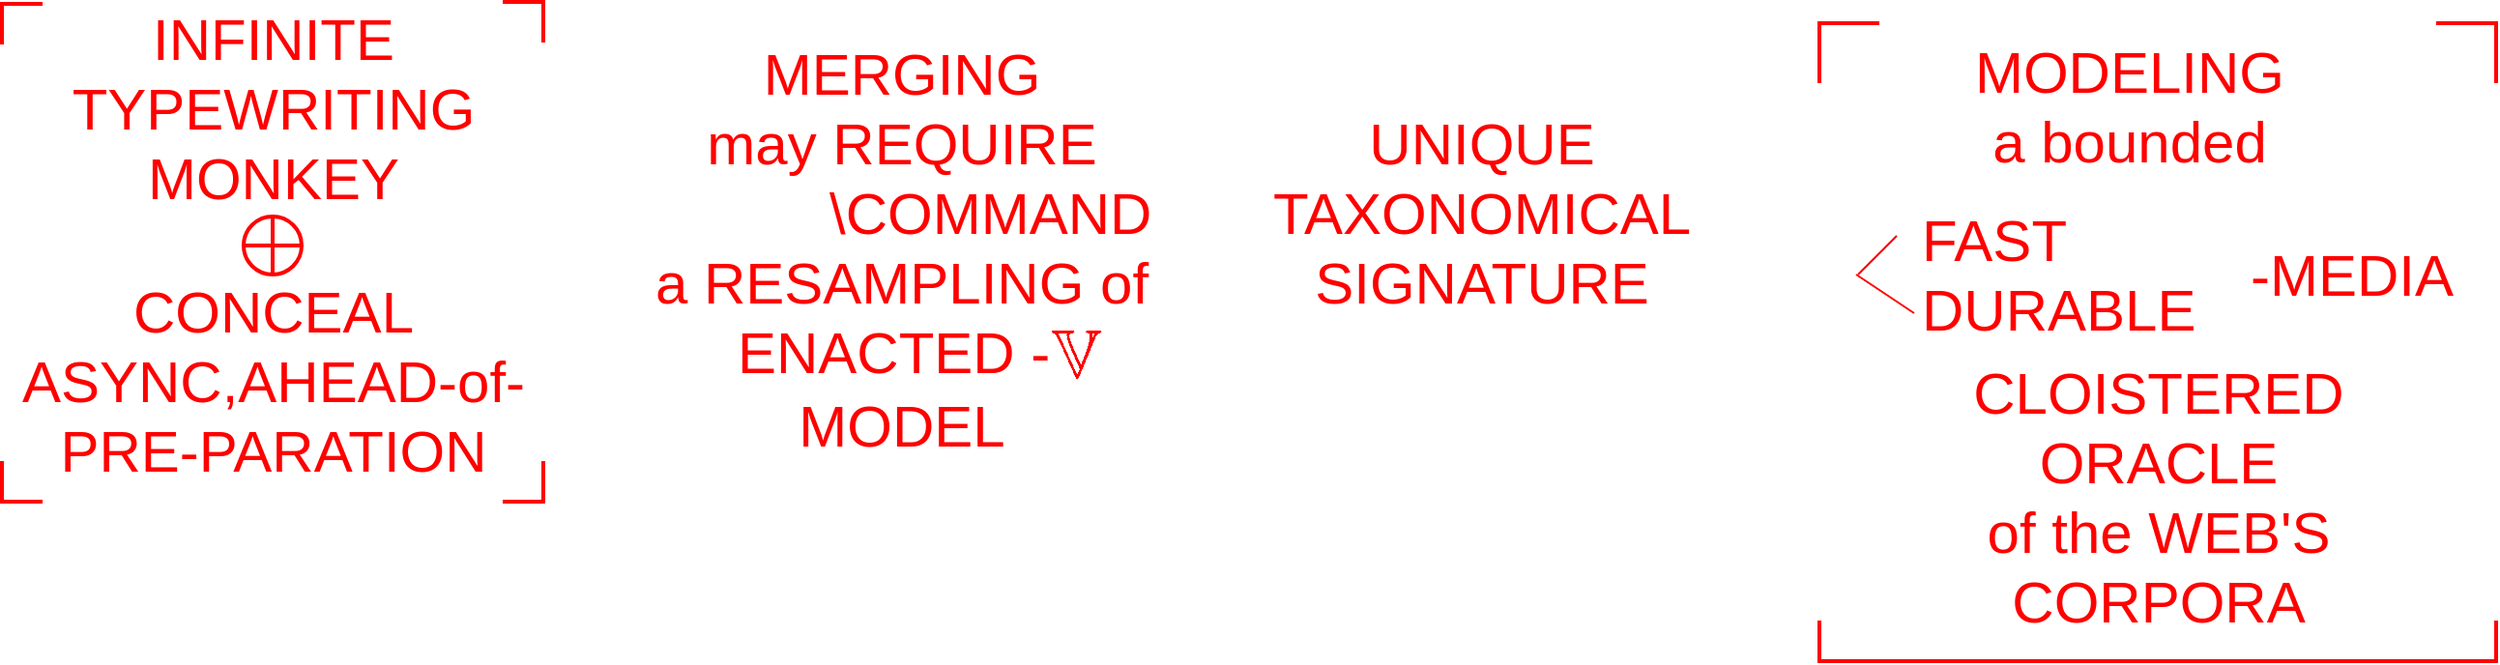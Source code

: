 <mxfile version="17.4.6" type="github">
  <diagram id="a-lJe0UBD1V3k9ffBykQ" name="Page-1">
    <mxGraphModel dx="977" dy="1047" grid="1" gridSize="10" guides="1" tooltips="1" connect="1" arrows="1" fold="1" page="1" pageScale="1" pageWidth="850" pageHeight="1100" math="1" shadow="0">
      <root>
        <mxCell id="0" />
        <mxCell id="1" parent="0" />
        <mxCell id="HXMZ-zBfiakCXsWh-HB6-1" value="&lt;font style=&quot;font-size: 30px&quot; color=&quot;#ff0000&quot;&gt;INFINITE&lt;br&gt;TYPEWRITING&lt;br&gt;MONKEY&lt;br&gt;&lt;/font&gt;" style="text;html=1;align=center;verticalAlign=middle;resizable=0;points=[];autosize=1;strokeColor=none;fillColor=none;" vertex="1" parent="1">
          <mxGeometry x="150" y="219" width="220" height="70" as="geometry" />
        </mxCell>
        <mxCell id="HXMZ-zBfiakCXsWh-HB6-2" value="CONCEAL&lt;br&gt;ASYNC,AHEAD-of-&lt;br&gt;PRE-PARATION" style="text;html=1;align=center;verticalAlign=middle;resizable=0;points=[];autosize=1;strokeColor=none;fillColor=none;fontSize=30;fontColor=#FF0000;" vertex="1" parent="1">
          <mxGeometry x="120" y="340" width="280" height="110" as="geometry" />
        </mxCell>
        <mxCell id="HXMZ-zBfiakCXsWh-HB6-4" value="" style="shape=orEllipse;perimeter=ellipsePerimeter;whiteSpace=wrap;html=1;backgroundOutline=1;fontSize=30;fontColor=#FF0000;strokeColor=#FF0000;fillColor=none;strokeWidth=2;" vertex="1" parent="1">
          <mxGeometry x="245" y="310" width="30" height="30" as="geometry" />
        </mxCell>
        <mxCell id="HXMZ-zBfiakCXsWh-HB6-5" value="MERGING&lt;br&gt;may REQUIRE&lt;br&gt;&amp;nbsp; &amp;nbsp; &amp;nbsp; &amp;nbsp; &amp;nbsp; &amp;nbsp;\COMMAND&lt;br&gt;a RESAMPLING of&lt;br&gt;ENACTED -&amp;nbsp;" style="text;html=1;align=center;verticalAlign=middle;resizable=0;points=[];autosize=1;strokeColor=none;fillColor=none;fontSize=30;fontColor=#FF0000;" vertex="1" parent="1">
          <mxGeometry x="450" y="212.5" width="270" height="190" as="geometry" />
        </mxCell>
        <mxCell id="HXMZ-zBfiakCXsWh-HB6-6" value="$$\mathbb{V}$$" style="text;html=1;align=center;verticalAlign=middle;resizable=0;points=[];autosize=1;strokeColor=none;fillColor=none;fontSize=30;fontColor=#FF0000;" vertex="1" parent="1">
          <mxGeometry x="560" y="362.5" width="230" height="40" as="geometry" />
        </mxCell>
        <mxCell id="HXMZ-zBfiakCXsWh-HB6-7" value="MODEL" style="text;html=1;align=center;verticalAlign=middle;resizable=0;points=[];autosize=1;strokeColor=none;fillColor=none;fontSize=30;fontColor=#FF0000;" vertex="1" parent="1">
          <mxGeometry x="525" y="397.5" width="120" height="40" as="geometry" />
        </mxCell>
        <mxCell id="HXMZ-zBfiakCXsWh-HB6-8" value="UNIQUE&lt;br&gt;TAXONOMICAL&lt;br&gt;SIGNATURE" style="text;html=1;align=center;verticalAlign=middle;resizable=0;points=[];autosize=1;strokeColor=none;fillColor=none;fontSize=30;fontColor=#FF0000;" vertex="1" parent="1">
          <mxGeometry x="770" y="252.5" width="230" height="110" as="geometry" />
        </mxCell>
        <mxCell id="HXMZ-zBfiakCXsWh-HB6-9" value="MODELING&lt;br&gt;a bounded&lt;br&gt;" style="text;html=1;align=center;verticalAlign=middle;resizable=0;points=[];autosize=1;strokeColor=none;fillColor=none;fontSize=30;fontColor=#FF0000;" vertex="1" parent="1">
          <mxGeometry x="1130" y="212.5" width="180" height="80" as="geometry" />
        </mxCell>
        <mxCell id="HXMZ-zBfiakCXsWh-HB6-10" value="FAST&lt;br&gt;&amp;nbsp; &amp;nbsp; &amp;nbsp; &amp;nbsp; DURABLE" style="text;html=1;align=center;verticalAlign=middle;resizable=0;points=[];autosize=1;strokeColor=none;fillColor=none;fontSize=30;fontColor=#FF0000;" vertex="1" parent="1">
          <mxGeometry x="1040" y="300" width="220" height="80" as="geometry" />
        </mxCell>
        <mxCell id="HXMZ-zBfiakCXsWh-HB6-11" value="-MEDIA" style="text;html=1;align=center;verticalAlign=middle;resizable=0;points=[];autosize=1;strokeColor=none;fillColor=none;fontSize=30;fontColor=#FF0000;" vertex="1" parent="1">
          <mxGeometry x="1275" y="320" width="120" height="40" as="geometry" />
        </mxCell>
        <mxCell id="HXMZ-zBfiakCXsWh-HB6-12" value="CLOISTERED&lt;br&gt;ORACLE&lt;br&gt;of the WEB&#39;S&lt;br&gt;CORPORA" style="text;html=1;align=center;verticalAlign=middle;resizable=0;points=[];autosize=1;strokeColor=none;fillColor=none;fontSize=30;fontColor=#FF0000;" vertex="1" parent="1">
          <mxGeometry x="1130" y="380" width="210" height="150" as="geometry" />
        </mxCell>
        <mxCell id="HXMZ-zBfiakCXsWh-HB6-13" value="" style="endArrow=none;html=1;rounded=0;fontSize=30;fontColor=#FF0000;strokeColor=#FF0000;" edge="1" parent="1">
          <mxGeometry width="50" height="50" relative="1" as="geometry">
            <mxPoint x="1080" y="340" as="sourcePoint" />
            <mxPoint x="1100" y="320" as="targetPoint" />
          </mxGeometry>
        </mxCell>
        <mxCell id="HXMZ-zBfiakCXsWh-HB6-14" value="" style="endArrow=none;html=1;rounded=0;fontSize=30;fontColor=#FF0000;strokeColor=#FF0000;" edge="1" parent="1">
          <mxGeometry width="50" height="50" relative="1" as="geometry">
            <mxPoint x="1109" y="360" as="sourcePoint" />
            <mxPoint x="1079" y="340" as="targetPoint" />
          </mxGeometry>
        </mxCell>
        <mxCell id="HXMZ-zBfiakCXsWh-HB6-15" value="" style="shape=partialRectangle;whiteSpace=wrap;html=1;bottom=0;right=0;fillColor=none;fontSize=30;fontColor=#FF0000;strokeColor=#FF0000;strokeWidth=2;" vertex="1" parent="1">
          <mxGeometry x="1060" y="210" width="30" height="30" as="geometry" />
        </mxCell>
        <mxCell id="HXMZ-zBfiakCXsWh-HB6-16" value="" style="shape=partialRectangle;whiteSpace=wrap;html=1;bottom=0;right=0;fillColor=none;fontSize=30;fontColor=#FF0000;strokeColor=#FF0000;strokeWidth=2;rotation=90;" vertex="1" parent="1">
          <mxGeometry x="1380" y="210" width="30" height="30" as="geometry" />
        </mxCell>
        <mxCell id="HXMZ-zBfiakCXsWh-HB6-17" value="" style="shape=partialRectangle;whiteSpace=wrap;html=1;bottom=1;right=1;left=1;top=0;fillColor=none;routingCenterX=-0.5;fontSize=30;fontColor=#FF0000;strokeColor=#FF0000;strokeWidth=2;" vertex="1" parent="1">
          <mxGeometry x="1060" y="520" width="350" height="20" as="geometry" />
        </mxCell>
        <mxCell id="HXMZ-zBfiakCXsWh-HB6-18" value="" style="shape=partialRectangle;whiteSpace=wrap;html=1;bottom=0;right=0;fillColor=none;fontSize=30;fontColor=#FF0000;strokeColor=#FF0000;strokeWidth=2;" vertex="1" parent="1">
          <mxGeometry x="120" y="200" width="20" height="20" as="geometry" />
        </mxCell>
        <mxCell id="HXMZ-zBfiakCXsWh-HB6-19" value="" style="shape=partialRectangle;whiteSpace=wrap;html=1;bottom=0;right=0;fillColor=none;fontSize=30;fontColor=#FF0000;strokeColor=#FF0000;strokeWidth=2;rotation=90;" vertex="1" parent="1">
          <mxGeometry x="380" y="199" width="20" height="20" as="geometry" />
        </mxCell>
        <mxCell id="HXMZ-zBfiakCXsWh-HB6-20" value="" style="shape=partialRectangle;whiteSpace=wrap;html=1;bottom=0;right=0;fillColor=none;fontSize=30;fontColor=#FF0000;strokeColor=#FF0000;strokeWidth=2;rotation=-180;" vertex="1" parent="1">
          <mxGeometry x="380" y="437.5" width="20" height="20" as="geometry" />
        </mxCell>
        <mxCell id="HXMZ-zBfiakCXsWh-HB6-21" value="" style="shape=partialRectangle;whiteSpace=wrap;html=1;bottom=0;right=0;fillColor=none;fontSize=30;fontColor=#FF0000;strokeColor=#FF0000;strokeWidth=2;rotation=-90;" vertex="1" parent="1">
          <mxGeometry x="120" y="437.5" width="20" height="20" as="geometry" />
        </mxCell>
      </root>
    </mxGraphModel>
  </diagram>
</mxfile>
